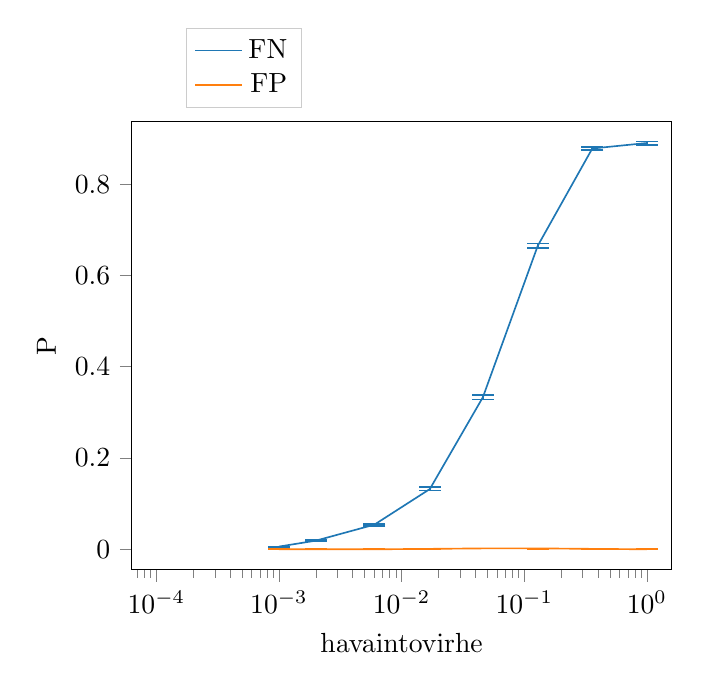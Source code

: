 % This file was created by matplotlib2tikz v0.6.14.
\begin{tikzpicture}

\definecolor{color0}{rgb}{0.122,0.467,0.706}
\definecolor{color1}{rgb}{1,0.498,0.055}

\begin{axis}[
xlabel={havaintovirhe},
ylabel={P},
xmin=6.31e-05, xmax=1.585,
ymin=-0.045, ymax=0.937,
xmode=log,
tick align=outside,
tick pos=left,
x grid style={white!69.02!black},
y grid style={white!69.02!black}
,
legend entries={{FN},{FP}},
legend cell align={right},
legend style={draw=white!80.0!black},
legend style={at={(0.1,1.03)},anchor=south west}
]  % replace the ending bracket
\addlegendimage{no markers, color0}
\addlegendimage{no markers, color1}%]
\path [draw=color0, semithick] (axis cs:0.0,0.0)
--(axis cs:0.0,0.001);

\path [draw=color0, semithick] (axis cs:0.0,0.001)
--(axis cs:0.0,0.002);

\path [draw=color0, semithick] (axis cs:0.001,0.005)
--(axis cs:0.001,0.006);

\path [draw=color0, semithick] (axis cs:0.002,0.017)
--(axis cs:0.002,0.02);

\path [draw=color0, semithick] (axis cs:0.006,0.051)
--(axis cs:0.006,0.056);

\path [draw=color0, semithick] (axis cs:0.017,0.129)
--(axis cs:0.017,0.136);

\path [draw=color0, semithick] (axis cs:0.046,0.328)
--(axis cs:0.046,0.338);

\path [draw=color0, semithick] (axis cs:0.129,0.66)
--(axis cs:0.129,0.67);

\path [draw=color0, semithick] (axis cs:0.359,0.875)
--(axis cs:0.359,0.881);

\path [draw=color0, semithick] (axis cs:1,0.886)
--(axis cs:1,0.893);

\path [draw=color1, semithick] (axis cs:0.0,0)
--(axis cs:0.0,0);

\path [draw=color1, semithick] (axis cs:0.0,5.0e-09)
--(axis cs:0.0,0.0);

\path [draw=color1, semithick] (axis cs:0.001,0)
--(axis cs:0.001,0);

\path [draw=color1, semithick] (axis cs:0.002,5.0e-09)
--(axis cs:0.002,0.0);

\path [draw=color1, semithick] (axis cs:0.006,0.0)
--(axis cs:0.006,0.001);

\path [draw=color1, semithick] (axis cs:0.017,0.0)
--(axis cs:0.017,0.001);

\path [draw=color1, semithick] (axis cs:0.046,0.002)
--(axis cs:0.046,0.002);

\path [draw=color1, semithick] (axis cs:0.129,0.001)
--(axis cs:0.129,0.002);

\path [draw=color1, semithick] (axis cs:0.359,0.0)
--(axis cs:0.359,0.001);

\path [draw=color1, semithick] (axis cs:1,5.0e-09)
--(axis cs:1,0.0);

\addplot [semithick, color0, mark=-, mark size=4, mark options={solid}, only marks, forget plot]
table {%
0.0 0.0
0.0 0.001
0.001 0.005
0.002 0.017
0.006 0.051
0.017 0.129
0.046 0.328
0.129 0.66
0.359 0.875
1 0.886
};
\addplot [semithick, color0, mark=-, mark size=4, mark options={solid}, only marks, forget plot]
table {%
0.0 0.001
0.0 0.002
0.001 0.006
0.002 0.02
0.006 0.056
0.017 0.136
0.046 0.338
0.129 0.67
0.359 0.881
1 0.893
};
\addplot [semithick, color1, mark=-, mark size=4, mark options={solid}, only marks, forget plot]
table {%
0.0 0
0.0 5.0e-09
0.001 0
0.002 5.0e-09
0.006 0.0
0.017 0.0
0.046 0.002
0.129 0.001
0.359 0.0
1 5.0e-09
};
\addplot [semithick, color1, mark=-, mark size=4, mark options={solid}, only marks, forget plot]
table {%
0.0 0
0.0 0.0
0.001 0
0.002 0.0
0.006 0.001
0.017 0.001
0.046 0.002
0.129 0.002
0.359 0.001
1 0.0
};
\addplot [semithick, color0, forget plot]
table {%
0.0 0.0
0.0 0.001
0.001 0.006
0.002 0.019
0.006 0.054
0.017 0.132
0.046 0.333
0.129 0.665
0.359 0.878
1 0.89
};
\addplot [semithick, color1, forget plot]
table {%
0.0 0
0.0 0.0
0.001 0
0.002 0.0
0.006 0.0
0.017 0.001
0.046 0.002
0.129 0.002
0.359 0.001
1 0.0
};
\end{axis}

\end{tikzpicture}